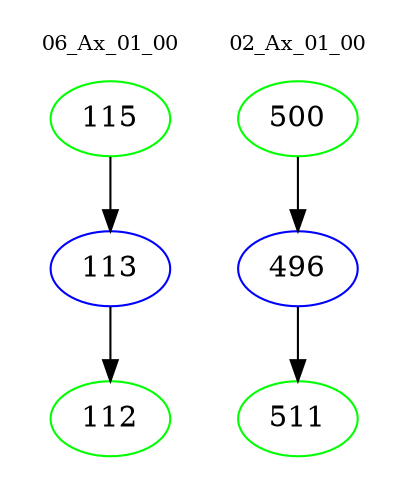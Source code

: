 digraph{
subgraph cluster_0 {
color = white
label = "06_Ax_01_00";
fontsize=10;
T0_115 [label="115", color="green"]
T0_115 -> T0_113 [color="black"]
T0_113 [label="113", color="blue"]
T0_113 -> T0_112 [color="black"]
T0_112 [label="112", color="green"]
}
subgraph cluster_1 {
color = white
label = "02_Ax_01_00";
fontsize=10;
T1_500 [label="500", color="green"]
T1_500 -> T1_496 [color="black"]
T1_496 [label="496", color="blue"]
T1_496 -> T1_511 [color="black"]
T1_511 [label="511", color="green"]
}
}
